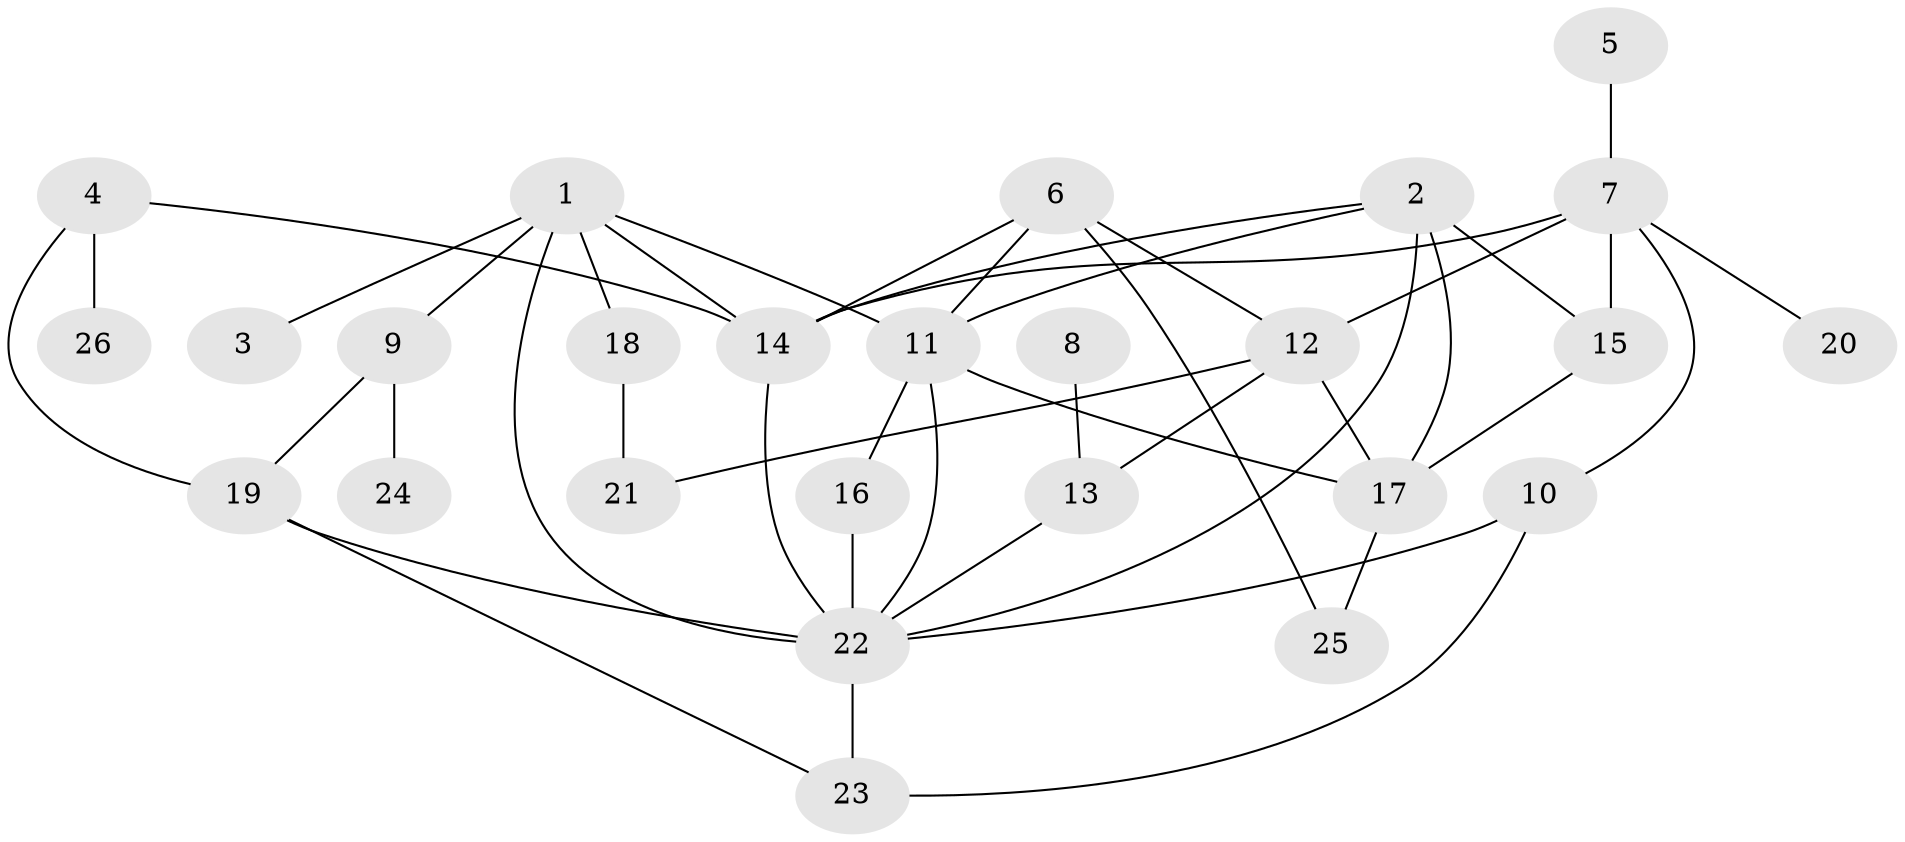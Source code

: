// original degree distribution, {8: 0.0196078431372549, 5: 0.09803921568627451, 3: 0.21568627450980393, 2: 0.29411764705882354, 1: 0.21568627450980393, 7: 0.0196078431372549, 4: 0.09803921568627451, 6: 0.0392156862745098}
// Generated by graph-tools (version 1.1) at 2025/00/03/09/25 03:00:59]
// undirected, 26 vertices, 44 edges
graph export_dot {
graph [start="1"]
  node [color=gray90,style=filled];
  1;
  2;
  3;
  4;
  5;
  6;
  7;
  8;
  9;
  10;
  11;
  12;
  13;
  14;
  15;
  16;
  17;
  18;
  19;
  20;
  21;
  22;
  23;
  24;
  25;
  26;
  1 -- 3 [weight=1.0];
  1 -- 9 [weight=1.0];
  1 -- 11 [weight=1.0];
  1 -- 14 [weight=1.0];
  1 -- 18 [weight=1.0];
  1 -- 22 [weight=1.0];
  2 -- 11 [weight=1.0];
  2 -- 14 [weight=1.0];
  2 -- 15 [weight=1.0];
  2 -- 17 [weight=1.0];
  2 -- 22 [weight=1.0];
  4 -- 14 [weight=2.0];
  4 -- 19 [weight=1.0];
  4 -- 26 [weight=2.0];
  5 -- 7 [weight=1.0];
  6 -- 11 [weight=1.0];
  6 -- 12 [weight=1.0];
  6 -- 14 [weight=1.0];
  6 -- 25 [weight=1.0];
  7 -- 10 [weight=1.0];
  7 -- 12 [weight=1.0];
  7 -- 14 [weight=1.0];
  7 -- 15 [weight=1.0];
  7 -- 20 [weight=1.0];
  8 -- 13 [weight=1.0];
  9 -- 19 [weight=1.0];
  9 -- 24 [weight=1.0];
  10 -- 22 [weight=1.0];
  10 -- 23 [weight=1.0];
  11 -- 16 [weight=1.0];
  11 -- 17 [weight=1.0];
  11 -- 22 [weight=1.0];
  12 -- 13 [weight=1.0];
  12 -- 17 [weight=2.0];
  12 -- 21 [weight=1.0];
  13 -- 22 [weight=1.0];
  14 -- 22 [weight=1.0];
  15 -- 17 [weight=1.0];
  16 -- 22 [weight=1.0];
  17 -- 25 [weight=1.0];
  18 -- 21 [weight=1.0];
  19 -- 22 [weight=2.0];
  19 -- 23 [weight=1.0];
  22 -- 23 [weight=1.0];
}
